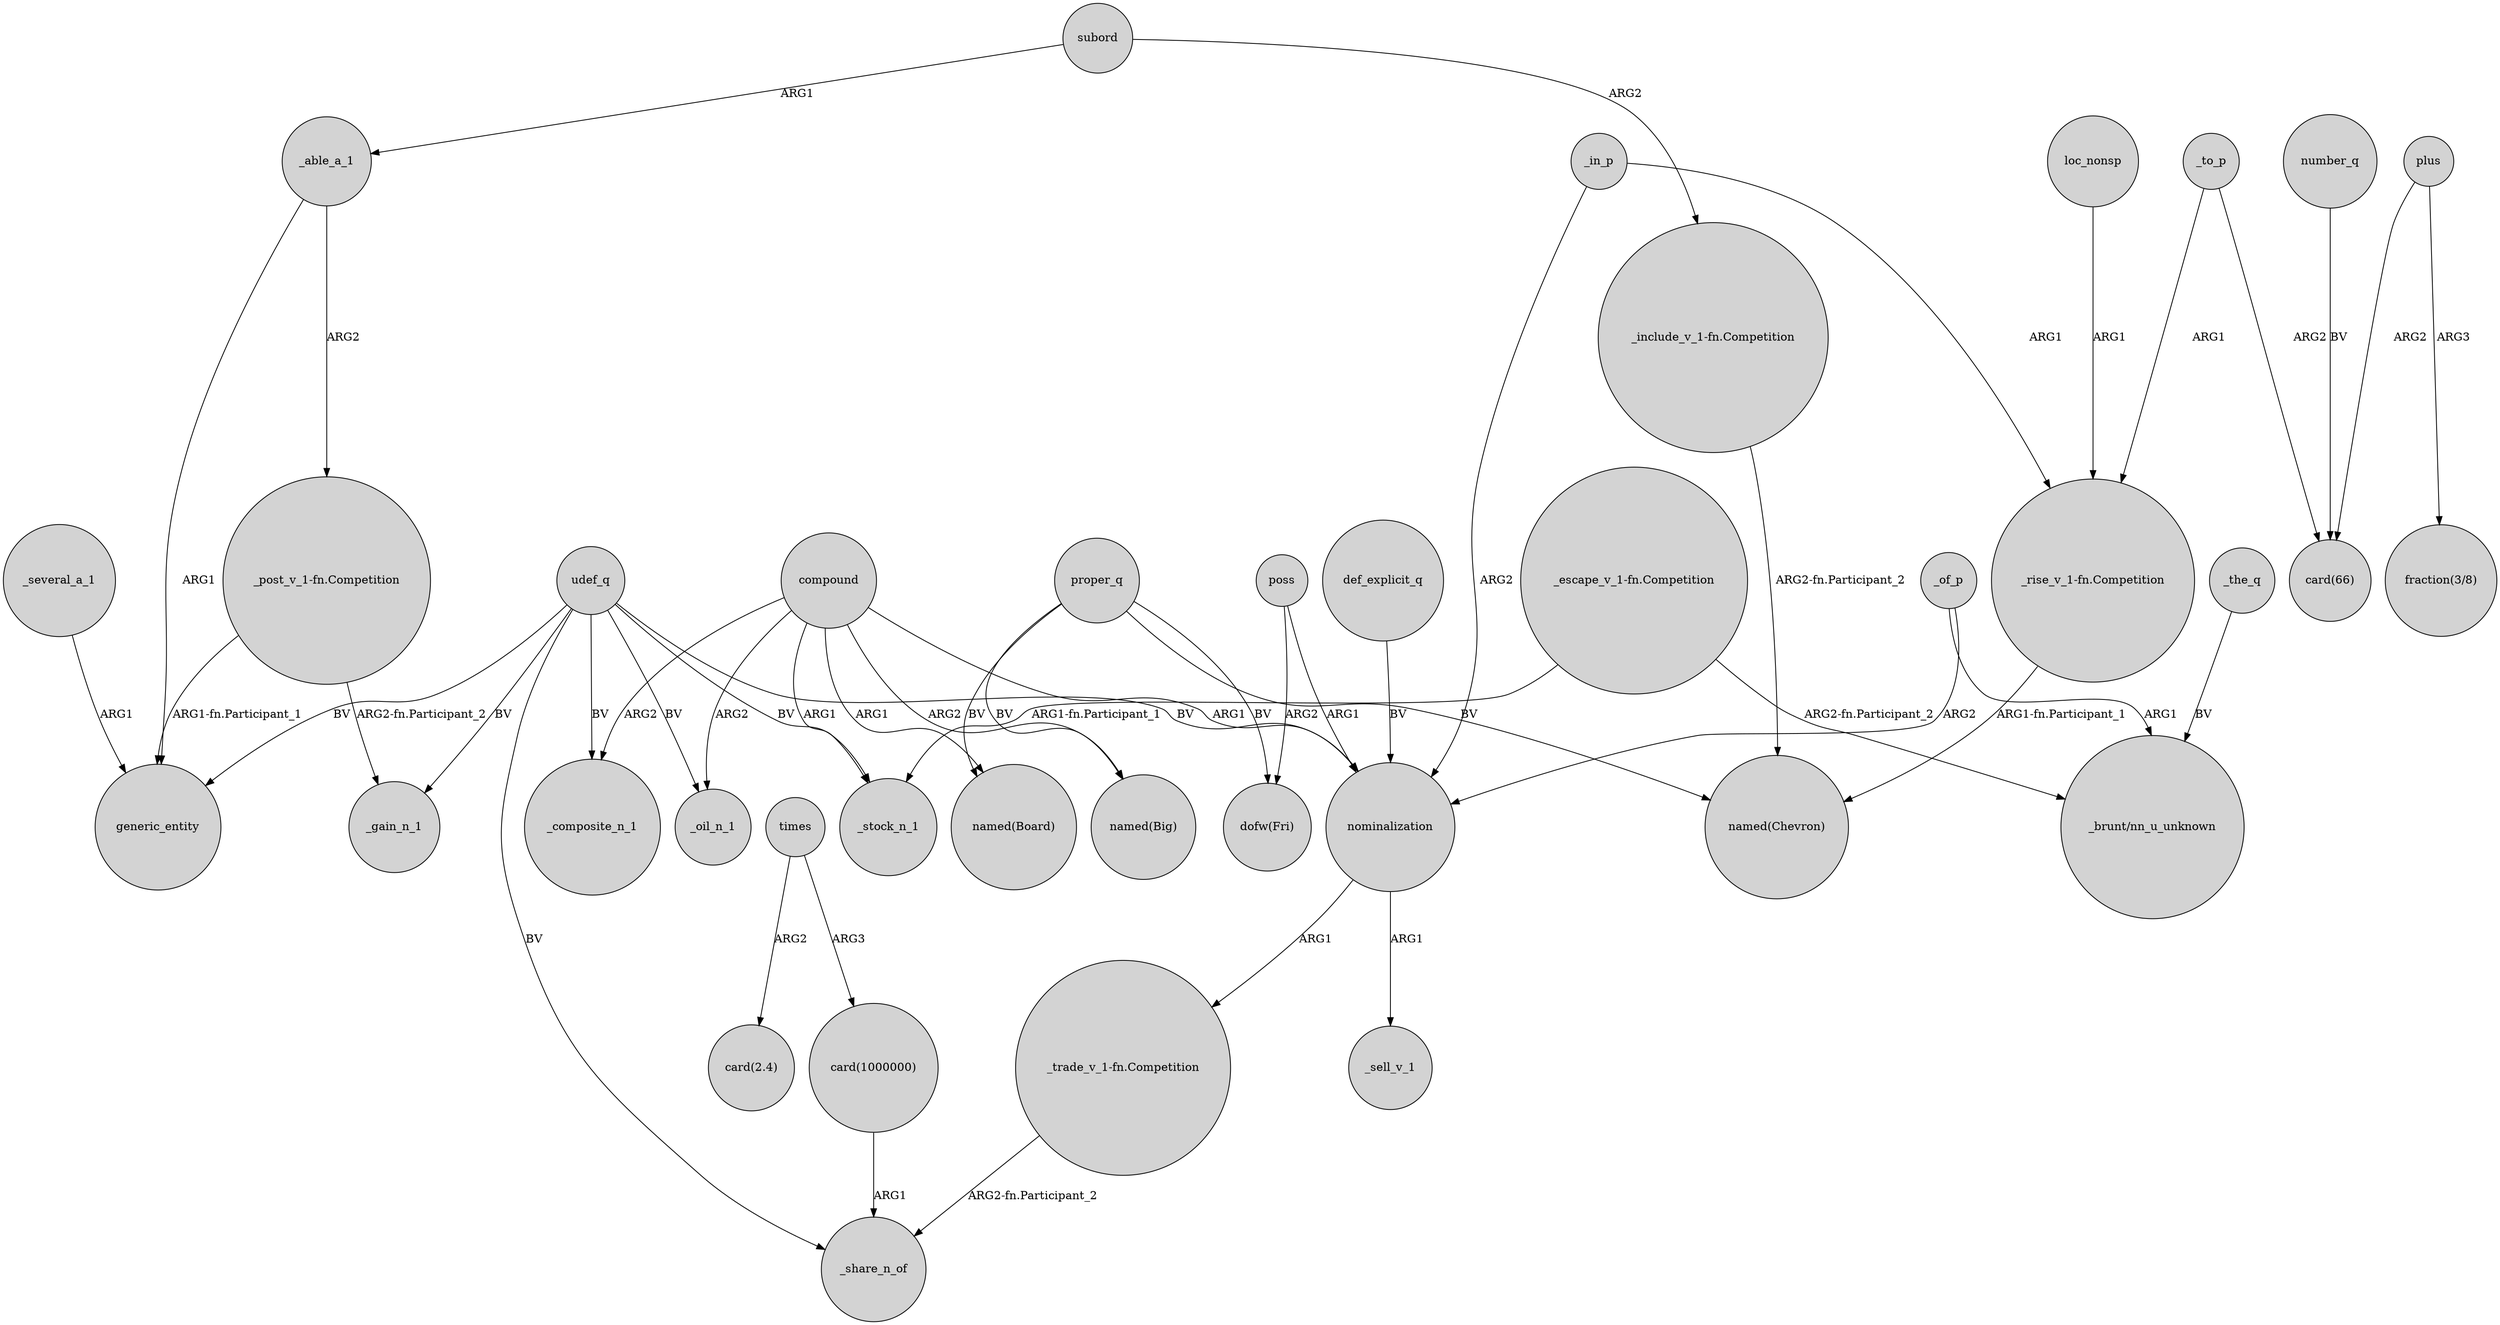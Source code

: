 digraph {
	node [shape=circle style=filled]
	_able_a_1 -> generic_entity [label=ARG1]
	loc_nonsp -> "_rise_v_1-fn.Competition" [label=ARG1]
	proper_q -> "dofw(Fri)" [label=BV]
	"_rise_v_1-fn.Competition" -> "named(Chevron)" [label="ARG1-fn.Participant_1"]
	_of_p -> "_brunt/nn_u_unknown" [label=ARG1]
	_several_a_1 -> generic_entity [label=ARG1]
	udef_q -> _oil_n_1 [label=BV]
	number_q -> "card(66)" [label=BV]
	compound -> "named(Big)" [label=ARG2]
	udef_q -> nominalization [label=BV]
	poss -> "dofw(Fri)" [label=ARG2]
	times -> "card(1000000)" [label=ARG3]
	"_post_v_1-fn.Competition" -> generic_entity [label="ARG1-fn.Participant_1"]
	nominalization -> "_trade_v_1-fn.Competition" [label=ARG1]
	_able_a_1 -> "_post_v_1-fn.Competition" [label=ARG2]
	"_escape_v_1-fn.Competition" -> _stock_n_1 [label="ARG1-fn.Participant_1"]
	udef_q -> generic_entity [label=BV]
	poss -> nominalization [label=ARG1]
	subord -> _able_a_1 [label=ARG1]
	compound -> _stock_n_1 [label=ARG1]
	"_trade_v_1-fn.Competition" -> _share_n_of [label="ARG2-fn.Participant_2"]
	_of_p -> nominalization [label=ARG2]
	compound -> nominalization [label=ARG1]
	_to_p -> "card(66)" [label=ARG2]
	plus -> "card(66)" [label=ARG2]
	_to_p -> "_rise_v_1-fn.Competition" [label=ARG1]
	udef_q -> _stock_n_1 [label=BV]
	udef_q -> _share_n_of [label=BV]
	"_escape_v_1-fn.Competition" -> "_brunt/nn_u_unknown" [label="ARG2-fn.Participant_2"]
	_the_q -> "_brunt/nn_u_unknown" [label=BV]
	plus -> "fraction(3/8)" [label=ARG3]
	subord -> "_include_v_1-fn.Competition" [label=ARG2]
	compound -> _oil_n_1 [label=ARG2]
	def_explicit_q -> nominalization [label=BV]
	"card(1000000)" -> _share_n_of [label=ARG1]
	proper_q -> "named(Big)" [label=BV]
	nominalization -> _sell_v_1 [label=ARG1]
	udef_q -> _composite_n_1 [label=BV]
	proper_q -> "named(Board)" [label=BV]
	"_include_v_1-fn.Competition" -> "named(Chevron)" [label="ARG2-fn.Participant_2"]
	_in_p -> "_rise_v_1-fn.Competition" [label=ARG1]
	compound -> "named(Board)" [label=ARG1]
	_in_p -> nominalization [label=ARG2]
	times -> "card(2.4)" [label=ARG2]
	compound -> _composite_n_1 [label=ARG2]
	"_post_v_1-fn.Competition" -> _gain_n_1 [label="ARG2-fn.Participant_2"]
	proper_q -> "named(Chevron)" [label=BV]
	udef_q -> _gain_n_1 [label=BV]
}
